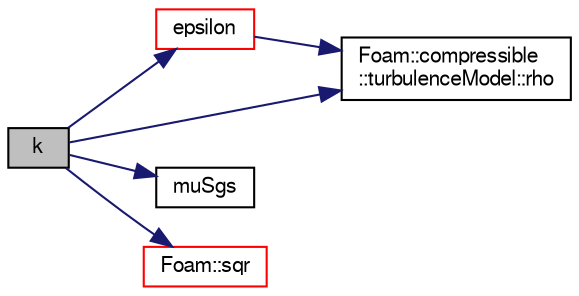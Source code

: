 digraph "k"
{
  bgcolor="transparent";
  edge [fontname="FreeSans",fontsize="10",labelfontname="FreeSans",labelfontsize="10"];
  node [fontname="FreeSans",fontsize="10",shape=record];
  rankdir="LR";
  Node17 [label="k",height=0.2,width=0.4,color="black", fillcolor="grey75", style="filled", fontcolor="black"];
  Node17 -> Node18 [color="midnightblue",fontsize="10",style="solid",fontname="FreeSans"];
  Node18 [label="epsilon",height=0.2,width=0.4,color="red",URL="$a30650.html#a7593db4148b0ba5155861a0292ec9c32",tooltip="Return sub-grid disipation rate. "];
  Node18 -> Node24 [color="midnightblue",fontsize="10",style="solid",fontname="FreeSans"];
  Node24 [label="Foam::compressible\l::turbulenceModel::rho",height=0.2,width=0.4,color="black",URL="$a30818.html#a85451bc9acf825ab1d3c3c143714bc38",tooltip="Access function to density field. "];
  Node17 -> Node34 [color="midnightblue",fontsize="10",style="solid",fontname="FreeSans"];
  Node34 [label="muSgs",height=0.2,width=0.4,color="black",URL="$a30650.html#ad79e67a13a34893797771bc4d33475ce",tooltip="Return SGS viscosity. "];
  Node17 -> Node24 [color="midnightblue",fontsize="10",style="solid",fontname="FreeSans"];
  Node17 -> Node35 [color="midnightblue",fontsize="10",style="solid",fontname="FreeSans"];
  Node35 [label="Foam::sqr",height=0.2,width=0.4,color="red",URL="$a21124.html#a277dc11c581d53826ab5090b08f3b17b"];
}
